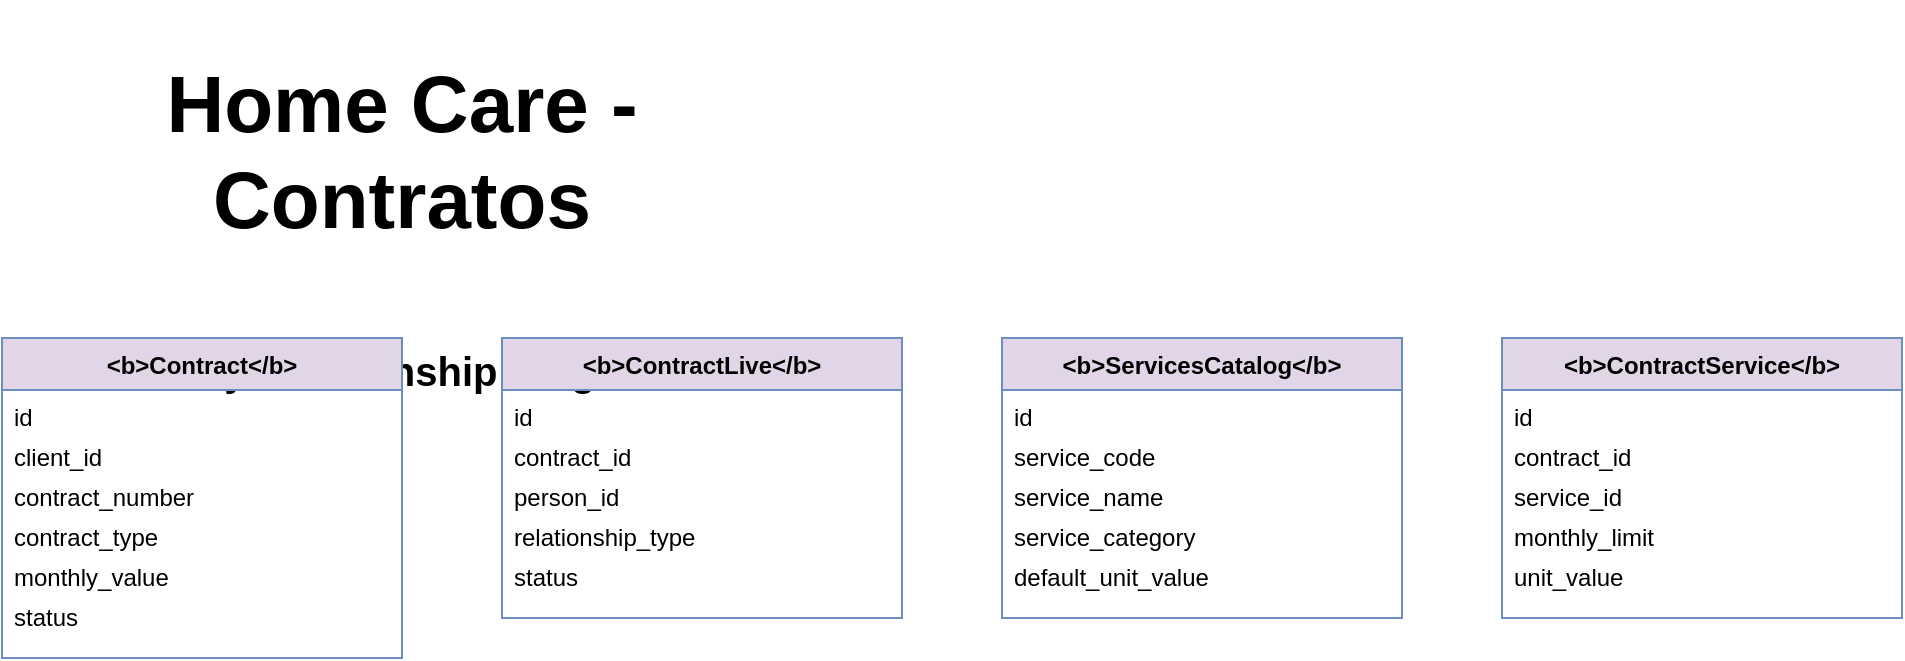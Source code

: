 <?xml version='1.0' encoding='utf-8'?>
<mxfile version="22.1.0" type="device">
  <diagram name="ERD - Pro Team Care" id="erd-diagram">
    <mxGraphModel dx="1500" dy="1000" grid="1" gridSize="10" guides="1" tooltips="1" connect="1" arrows="1" fold="1" page="1" pageScale="1" pageWidth="4000" pageHeight="3000" math="0" shadow="0">
      <root>
        <mxCell id="0" />
        <mxCell id="1" parent="0" />
        <mxCell id="title" value="&lt;h1&gt;Home Care - Contratos&lt;/h1&gt;&lt;br/&gt;Entity Relationship Diagram" style="text;html=1;strokeColor=none;fillColor=none;align=center;verticalAlign=middle;whiteSpace=wrap;rounded=0;fontSize=20;fontStyle=1" vertex="1" parent="1">
          <mxGeometry x="50" y="20" width="400" height="60" as="geometry" />
        </mxCell>
        <mxCell id="table_1000" value="&lt;b&gt;Contract&lt;/b&gt;" style="swimlane;fontStyle=1;align=center;verticalAlign=top;childLayout=stackLayout;horizontal=1;startSize=26;horizontalStack=0;resizeParent=1;resizeParentMax=0;resizeLast=0;collapsible=1;marginBottom=0;fillColor=#E1D5E7;strokeColor=#6c8ebf;" vertex="1" parent="1">
          <mxGeometry x="50" y="120" width="200" height="160" as="geometry" />
        </mxCell>
        <mxCell id="field_1000_0" value="id" style="text;align=left;verticalAlign=top;spacingLeft=4;spacingRight=4;overflow=hidden;rotatable=0;points=[[0,0.5],[1,0.5]];portConstraint=eastwest;" vertex="1" parent="table_1000">
          <mxGeometry y="26" width="200" height="20" as="geometry" />
        </mxCell>
        <mxCell id="field_1000_1" value="client_id" style="text;align=left;verticalAlign=top;spacingLeft=4;spacingRight=4;overflow=hidden;rotatable=0;points=[[0,0.5],[1,0.5]];portConstraint=eastwest;" vertex="1" parent="table_1000">
          <mxGeometry y="46" width="200" height="20" as="geometry" />
        </mxCell>
        <mxCell id="field_1000_2" value="contract_number" style="text;align=left;verticalAlign=top;spacingLeft=4;spacingRight=4;overflow=hidden;rotatable=0;points=[[0,0.5],[1,0.5]];portConstraint=eastwest;" vertex="1" parent="table_1000">
          <mxGeometry y="66" width="200" height="20" as="geometry" />
        </mxCell>
        <mxCell id="field_1000_3" value="contract_type" style="text;align=left;verticalAlign=top;spacingLeft=4;spacingRight=4;overflow=hidden;rotatable=0;points=[[0,0.5],[1,0.5]];portConstraint=eastwest;" vertex="1" parent="table_1000">
          <mxGeometry y="86" width="200" height="20" as="geometry" />
        </mxCell>
        <mxCell id="field_1000_4" value="monthly_value" style="text;align=left;verticalAlign=top;spacingLeft=4;spacingRight=4;overflow=hidden;rotatable=0;points=[[0,0.5],[1,0.5]];portConstraint=eastwest;" vertex="1" parent="table_1000">
          <mxGeometry y="106" width="200" height="20" as="geometry" />
        </mxCell>
        <mxCell id="field_1000_5" value="status" style="text;align=left;verticalAlign=top;spacingLeft=4;spacingRight=4;overflow=hidden;rotatable=0;points=[[0,0.5],[1,0.5]];portConstraint=eastwest;" vertex="1" parent="table_1000">
          <mxGeometry y="126" width="200" height="20" as="geometry" />
        </mxCell>
        <mxCell id="table_1001" value="&lt;b&gt;ContractLive&lt;/b&gt;" style="swimlane;fontStyle=1;align=center;verticalAlign=top;childLayout=stackLayout;horizontal=1;startSize=26;horizontalStack=0;resizeParent=1;resizeParentMax=0;resizeLast=0;collapsible=1;marginBottom=0;fillColor=#E1D5E7;strokeColor=#6c8ebf;" vertex="1" parent="1">
          <mxGeometry x="300" y="120" width="200" height="140" as="geometry" />
        </mxCell>
        <mxCell id="field_1001_0" value="id" style="text;align=left;verticalAlign=top;spacingLeft=4;spacingRight=4;overflow=hidden;rotatable=0;points=[[0,0.5],[1,0.5]];portConstraint=eastwest;" vertex="1" parent="table_1001">
          <mxGeometry y="26" width="200" height="20" as="geometry" />
        </mxCell>
        <mxCell id="field_1001_1" value="contract_id" style="text;align=left;verticalAlign=top;spacingLeft=4;spacingRight=4;overflow=hidden;rotatable=0;points=[[0,0.5],[1,0.5]];portConstraint=eastwest;" vertex="1" parent="table_1001">
          <mxGeometry y="46" width="200" height="20" as="geometry" />
        </mxCell>
        <mxCell id="field_1001_2" value="person_id" style="text;align=left;verticalAlign=top;spacingLeft=4;spacingRight=4;overflow=hidden;rotatable=0;points=[[0,0.5],[1,0.5]];portConstraint=eastwest;" vertex="1" parent="table_1001">
          <mxGeometry y="66" width="200" height="20" as="geometry" />
        </mxCell>
        <mxCell id="field_1001_3" value="relationship_type" style="text;align=left;verticalAlign=top;spacingLeft=4;spacingRight=4;overflow=hidden;rotatable=0;points=[[0,0.5],[1,0.5]];portConstraint=eastwest;" vertex="1" parent="table_1001">
          <mxGeometry y="86" width="200" height="20" as="geometry" />
        </mxCell>
        <mxCell id="field_1001_4" value="status" style="text;align=left;verticalAlign=top;spacingLeft=4;spacingRight=4;overflow=hidden;rotatable=0;points=[[0,0.5],[1,0.5]];portConstraint=eastwest;" vertex="1" parent="table_1001">
          <mxGeometry y="106" width="200" height="20" as="geometry" />
        </mxCell>
        <mxCell id="table_1002" value="&lt;b&gt;ServicesCatalog&lt;/b&gt;" style="swimlane;fontStyle=1;align=center;verticalAlign=top;childLayout=stackLayout;horizontal=1;startSize=26;horizontalStack=0;resizeParent=1;resizeParentMax=0;resizeLast=0;collapsible=1;marginBottom=0;fillColor=#E1D5E7;strokeColor=#6c8ebf;" vertex="1" parent="1">
          <mxGeometry x="550" y="120" width="200" height="140" as="geometry" />
        </mxCell>
        <mxCell id="field_1002_0" value="id" style="text;align=left;verticalAlign=top;spacingLeft=4;spacingRight=4;overflow=hidden;rotatable=0;points=[[0,0.5],[1,0.5]];portConstraint=eastwest;" vertex="1" parent="table_1002">
          <mxGeometry y="26" width="200" height="20" as="geometry" />
        </mxCell>
        <mxCell id="field_1002_1" value="service_code" style="text;align=left;verticalAlign=top;spacingLeft=4;spacingRight=4;overflow=hidden;rotatable=0;points=[[0,0.5],[1,0.5]];portConstraint=eastwest;" vertex="1" parent="table_1002">
          <mxGeometry y="46" width="200" height="20" as="geometry" />
        </mxCell>
        <mxCell id="field_1002_2" value="service_name" style="text;align=left;verticalAlign=top;spacingLeft=4;spacingRight=4;overflow=hidden;rotatable=0;points=[[0,0.5],[1,0.5]];portConstraint=eastwest;" vertex="1" parent="table_1002">
          <mxGeometry y="66" width="200" height="20" as="geometry" />
        </mxCell>
        <mxCell id="field_1002_3" value="service_category" style="text;align=left;verticalAlign=top;spacingLeft=4;spacingRight=4;overflow=hidden;rotatable=0;points=[[0,0.5],[1,0.5]];portConstraint=eastwest;" vertex="1" parent="table_1002">
          <mxGeometry y="86" width="200" height="20" as="geometry" />
        </mxCell>
        <mxCell id="field_1002_4" value="default_unit_value" style="text;align=left;verticalAlign=top;spacingLeft=4;spacingRight=4;overflow=hidden;rotatable=0;points=[[0,0.5],[1,0.5]];portConstraint=eastwest;" vertex="1" parent="table_1002">
          <mxGeometry y="106" width="200" height="20" as="geometry" />
        </mxCell>
        <mxCell id="table_1003" value="&lt;b&gt;ContractService&lt;/b&gt;" style="swimlane;fontStyle=1;align=center;verticalAlign=top;childLayout=stackLayout;horizontal=1;startSize=26;horizontalStack=0;resizeParent=1;resizeParentMax=0;resizeLast=0;collapsible=1;marginBottom=0;fillColor=#E1D5E7;strokeColor=#6c8ebf;" vertex="1" parent="1">
          <mxGeometry x="800" y="120" width="200" height="140" as="geometry" />
        </mxCell>
        <mxCell id="field_1003_0" value="id" style="text;align=left;verticalAlign=top;spacingLeft=4;spacingRight=4;overflow=hidden;rotatable=0;points=[[0,0.5],[1,0.5]];portConstraint=eastwest;" vertex="1" parent="table_1003">
          <mxGeometry y="26" width="200" height="20" as="geometry" />
        </mxCell>
        <mxCell id="field_1003_1" value="contract_id" style="text;align=left;verticalAlign=top;spacingLeft=4;spacingRight=4;overflow=hidden;rotatable=0;points=[[0,0.5],[1,0.5]];portConstraint=eastwest;" vertex="1" parent="table_1003">
          <mxGeometry y="46" width="200" height="20" as="geometry" />
        </mxCell>
        <mxCell id="field_1003_2" value="service_id" style="text;align=left;verticalAlign=top;spacingLeft=4;spacingRight=4;overflow=hidden;rotatable=0;points=[[0,0.5],[1,0.5]];portConstraint=eastwest;" vertex="1" parent="table_1003">
          <mxGeometry y="66" width="200" height="20" as="geometry" />
        </mxCell>
        <mxCell id="field_1003_3" value="monthly_limit" style="text;align=left;verticalAlign=top;spacingLeft=4;spacingRight=4;overflow=hidden;rotatable=0;points=[[0,0.5],[1,0.5]];portConstraint=eastwest;" vertex="1" parent="table_1003">
          <mxGeometry y="86" width="200" height="20" as="geometry" />
        </mxCell>
        <mxCell id="field_1003_4" value="unit_value" style="text;align=left;verticalAlign=top;spacingLeft=4;spacingRight=4;overflow=hidden;rotatable=0;points=[[0,0.5],[1,0.5]];portConstraint=eastwest;" vertex="1" parent="table_1003">
          <mxGeometry y="106" width="200" height="20" as="geometry" />
        </mxCell>
      </root>
    </mxGraphModel>
  </diagram>
</mxfile>
